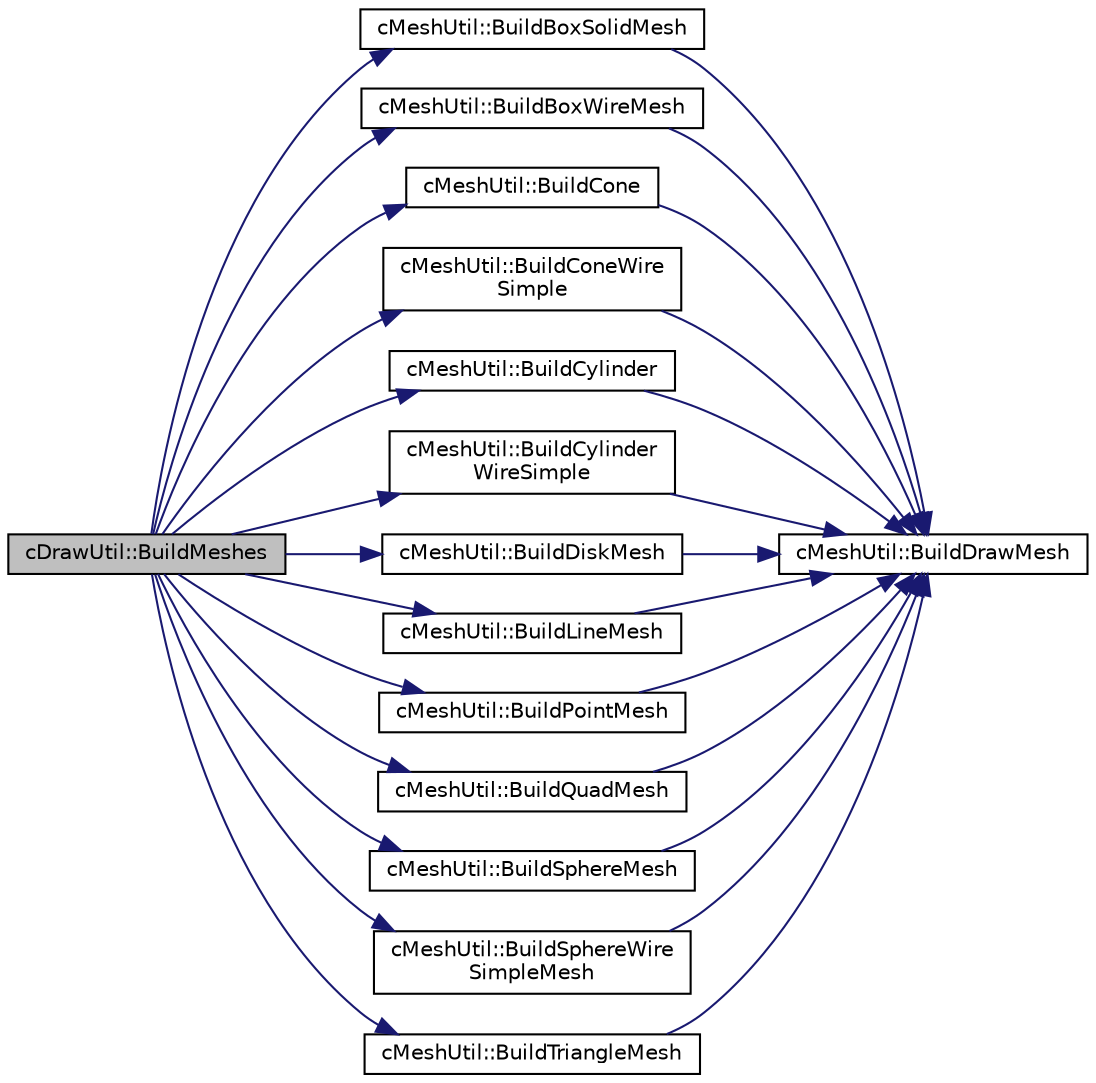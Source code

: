 digraph "cDrawUtil::BuildMeshes"
{
 // LATEX_PDF_SIZE
  edge [fontname="Helvetica",fontsize="10",labelfontname="Helvetica",labelfontsize="10"];
  node [fontname="Helvetica",fontsize="10",shape=record];
  rankdir="LR";
  Node1 [label="cDrawUtil::BuildMeshes",height=0.2,width=0.4,color="black", fillcolor="grey75", style="filled", fontcolor="black",tooltip=" "];
  Node1 -> Node2 [color="midnightblue",fontsize="10",style="solid",fontname="Helvetica"];
  Node2 [label="cMeshUtil::BuildBoxSolidMesh",height=0.2,width=0.4,color="black", fillcolor="white", style="filled",URL="$classc_mesh_util.html#a59264b4a3062effcfb4cdbca356c839c",tooltip=" "];
  Node2 -> Node3 [color="midnightblue",fontsize="10",style="solid",fontname="Helvetica"];
  Node3 [label="cMeshUtil::BuildDrawMesh",height=0.2,width=0.4,color="black", fillcolor="white", style="filled",URL="$classc_mesh_util.html#a99c580def2bd11bea53600a2467f5c91",tooltip=" "];
  Node1 -> Node4 [color="midnightblue",fontsize="10",style="solid",fontname="Helvetica"];
  Node4 [label="cMeshUtil::BuildBoxWireMesh",height=0.2,width=0.4,color="black", fillcolor="white", style="filled",URL="$classc_mesh_util.html#a884f86c9fb0dd99491bc93cc6c9fed38",tooltip=" "];
  Node4 -> Node3 [color="midnightblue",fontsize="10",style="solid",fontname="Helvetica"];
  Node1 -> Node5 [color="midnightblue",fontsize="10",style="solid",fontname="Helvetica"];
  Node5 [label="cMeshUtil::BuildCone",height=0.2,width=0.4,color="black", fillcolor="white", style="filled",URL="$classc_mesh_util.html#aad0614e9979937777b5b88eb30c34380",tooltip=" "];
  Node5 -> Node3 [color="midnightblue",fontsize="10",style="solid",fontname="Helvetica"];
  Node1 -> Node6 [color="midnightblue",fontsize="10",style="solid",fontname="Helvetica"];
  Node6 [label="cMeshUtil::BuildConeWire\lSimple",height=0.2,width=0.4,color="black", fillcolor="white", style="filled",URL="$classc_mesh_util.html#a34e2d8afb95b734288d03ae28378fb58",tooltip=" "];
  Node6 -> Node3 [color="midnightblue",fontsize="10",style="solid",fontname="Helvetica"];
  Node1 -> Node7 [color="midnightblue",fontsize="10",style="solid",fontname="Helvetica"];
  Node7 [label="cMeshUtil::BuildCylinder",height=0.2,width=0.4,color="black", fillcolor="white", style="filled",URL="$classc_mesh_util.html#a2f08e1a41300c8dcfa31531a84376a82",tooltip=" "];
  Node7 -> Node3 [color="midnightblue",fontsize="10",style="solid",fontname="Helvetica"];
  Node1 -> Node8 [color="midnightblue",fontsize="10",style="solid",fontname="Helvetica"];
  Node8 [label="cMeshUtil::BuildCylinder\lWireSimple",height=0.2,width=0.4,color="black", fillcolor="white", style="filled",URL="$classc_mesh_util.html#a36b36de9c836e4556a1bed52292534ac",tooltip=" "];
  Node8 -> Node3 [color="midnightblue",fontsize="10",style="solid",fontname="Helvetica"];
  Node1 -> Node9 [color="midnightblue",fontsize="10",style="solid",fontname="Helvetica"];
  Node9 [label="cMeshUtil::BuildDiskMesh",height=0.2,width=0.4,color="black", fillcolor="white", style="filled",URL="$classc_mesh_util.html#a2db1de2cbe5e803125a030b819706c5f",tooltip=" "];
  Node9 -> Node3 [color="midnightblue",fontsize="10",style="solid",fontname="Helvetica"];
  Node1 -> Node10 [color="midnightblue",fontsize="10",style="solid",fontname="Helvetica"];
  Node10 [label="cMeshUtil::BuildLineMesh",height=0.2,width=0.4,color="black", fillcolor="white", style="filled",URL="$classc_mesh_util.html#a3532ac2230ef6b1b52de545520a90387",tooltip=" "];
  Node10 -> Node3 [color="midnightblue",fontsize="10",style="solid",fontname="Helvetica"];
  Node1 -> Node11 [color="midnightblue",fontsize="10",style="solid",fontname="Helvetica"];
  Node11 [label="cMeshUtil::BuildPointMesh",height=0.2,width=0.4,color="black", fillcolor="white", style="filled",URL="$classc_mesh_util.html#aa1df6c97a9beb9a1ed04cc1ef4e0bb22",tooltip=" "];
  Node11 -> Node3 [color="midnightblue",fontsize="10",style="solid",fontname="Helvetica"];
  Node1 -> Node12 [color="midnightblue",fontsize="10",style="solid",fontname="Helvetica"];
  Node12 [label="cMeshUtil::BuildQuadMesh",height=0.2,width=0.4,color="black", fillcolor="white", style="filled",URL="$classc_mesh_util.html#aa738a11444a30b10a431c8a00830e4f1",tooltip=" "];
  Node12 -> Node3 [color="midnightblue",fontsize="10",style="solid",fontname="Helvetica"];
  Node1 -> Node13 [color="midnightblue",fontsize="10",style="solid",fontname="Helvetica"];
  Node13 [label="cMeshUtil::BuildSphereMesh",height=0.2,width=0.4,color="black", fillcolor="white", style="filled",URL="$classc_mesh_util.html#a154f46e6ba2df43ef1bf1f3986d854db",tooltip=" "];
  Node13 -> Node3 [color="midnightblue",fontsize="10",style="solid",fontname="Helvetica"];
  Node1 -> Node14 [color="midnightblue",fontsize="10",style="solid",fontname="Helvetica"];
  Node14 [label="cMeshUtil::BuildSphereWire\lSimpleMesh",height=0.2,width=0.4,color="black", fillcolor="white", style="filled",URL="$classc_mesh_util.html#aeafebe689095d9a78df09efcee0d1e49",tooltip=" "];
  Node14 -> Node3 [color="midnightblue",fontsize="10",style="solid",fontname="Helvetica"];
  Node1 -> Node15 [color="midnightblue",fontsize="10",style="solid",fontname="Helvetica"];
  Node15 [label="cMeshUtil::BuildTriangleMesh",height=0.2,width=0.4,color="black", fillcolor="white", style="filled",URL="$classc_mesh_util.html#a724ab80297f7bed8ca3f97627a43a778",tooltip=" "];
  Node15 -> Node3 [color="midnightblue",fontsize="10",style="solid",fontname="Helvetica"];
}
